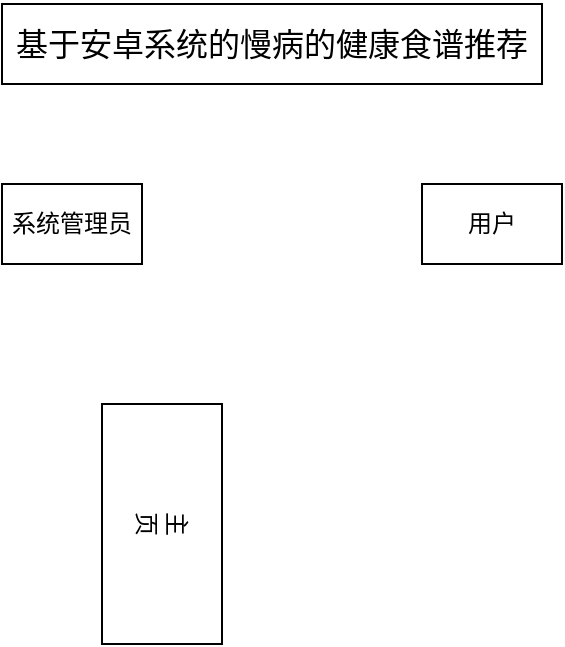 <mxfile version="13.10.0" type="github"><diagram id="rdA4caQz7iyz7Uherc2U" name="Page-1"><mxGraphModel dx="998" dy="556" grid="1" gridSize="10" guides="1" tooltips="1" connect="1" arrows="1" fold="1" page="1" pageScale="1" pageWidth="827" pageHeight="1169" math="0" shadow="0"><root><mxCell id="0"/><mxCell id="1" parent="0"/><mxCell id="FSJBNQoLMnglbI8anA3b-2" value="&lt;p class=&quot;MsoNormal&quot;&gt;&lt;span style=&quot;font-size: 12.0pt&quot;&gt;&lt;font face=&quot;宋体&quot;&gt;基于安卓系统的慢病的健康食谱推荐&lt;/font&gt;&lt;/span&gt;&lt;/p&gt;" style="rounded=0;whiteSpace=wrap;html=1;" vertex="1" parent="1"><mxGeometry x="260" y="30" width="270" height="40" as="geometry"/></mxCell><mxCell id="FSJBNQoLMnglbI8anA3b-5" value="主&lt;br&gt;页" style="rounded=0;whiteSpace=wrap;html=1;rotation=90;" vertex="1" parent="1"><mxGeometry x="280" y="260" width="120" height="60" as="geometry"/></mxCell><mxCell id="FSJBNQoLMnglbI8anA3b-6" value="系统管理员" style="rounded=0;whiteSpace=wrap;html=1;" vertex="1" parent="1"><mxGeometry x="260" y="120" width="70" height="40" as="geometry"/></mxCell><mxCell id="FSJBNQoLMnglbI8anA3b-8" value="用户" style="rounded=0;whiteSpace=wrap;html=1;" vertex="1" parent="1"><mxGeometry x="470" y="120" width="70" height="40" as="geometry"/></mxCell></root></mxGraphModel></diagram></mxfile>